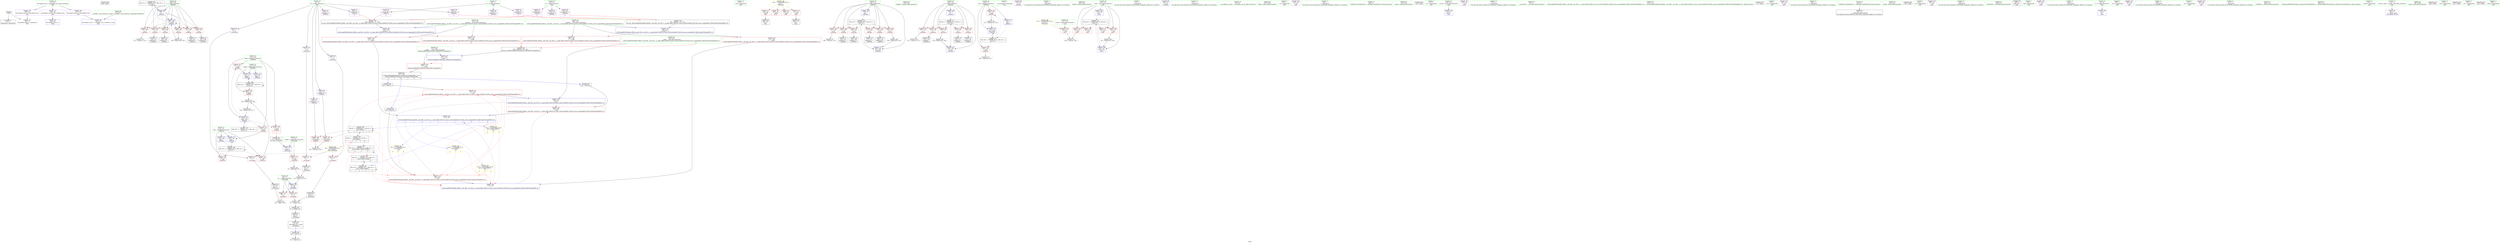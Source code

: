 digraph "SVFG" {
	label="SVFG";

	Node0x560af0095a00 [shape=record,color=grey,label="{NodeID: 0\nNullPtr}"];
	Node0x560af0095a00 -> Node0x560af00b6f40[style=solid];
	Node0x560af0095a00 -> Node0x560af00bd3c0[style=solid];
	Node0x560af00e73a0 [shape=record,color=black,label="{NodeID: 346\n306 = PHI()\n}"];
	Node0x560af00ce5b0 [shape=record,color=black,label="{NodeID: 263\nMR_12V_2 = PHI(MR_12V_4, MR_12V_1, )\npts\{109 \}\n}"];
	Node0x560af00ce5b0 -> Node0x560af00bd8d0[style=dashed];
	Node0x560af00be1c0 [shape=record,color=blue,label="{NodeID: 180\n242\<--239\n__b.addr\<--__b\n_ZSt4swapIiENSt9enable_ifIXsr6__and_ISt6__not_ISt15__is_tuple_likeIT_EESt21is_move_constructibleIS3_ESt18is_move_assignableIS3_EEE5valueEvE4typeERS3_SC_\n}"];
	Node0x560af00be1c0 -> Node0x560af00bc7d0[style=dashed];
	Node0x560af00be1c0 -> Node0x560af00bc8a0[style=dashed];
	Node0x560af00b5c50 [shape=record,color=purple,label="{NodeID: 97\n184\<--18\narrayidx28\<--Z\n_Z4Workv\n|{<s0>6}}"];
	Node0x560af00b5c50:s0 -> Node0x560af00e7b10[style=solid,color=red];
	Node0x560af00b3320 [shape=record,color=green,label="{NodeID: 14\n39\<--1\n.str.8\<--dummyObj\nGlob }"];
	Node0x560af00b57f0 [shape=record,color=red,label="{NodeID: 111\n283\<--33\n\<--stdout\nmain\n}"];
	Node0x560af00b57f0 -> Node0x560af00b7fe0[style=solid];
	Node0x560af00b4120 [shape=record,color=green,label="{NodeID: 28\n18\<--19\nZ\<--Z_field_insensitive\nGlob }"];
	Node0x560af00b4120 -> Node0x560af00b8b40[style=solid];
	Node0x560af00b4120 -> Node0x560af00b5b80[style=solid];
	Node0x560af00b4120 -> Node0x560af00b5c50[style=solid];
	Node0x560af00bb450 [shape=record,color=red,label="{NodeID: 125\n145\<--106\n\<--i5\n_Z4Workv\n}"];
	Node0x560af00bb450 -> Node0x560af00c3b50[style=solid];
	Node0x560af00b4e00 [shape=record,color=green,label="{NodeID: 42\n112\<--113\nRight\<--Right_field_insensitive\n_Z4Workv\n}"];
	Node0x560af00b4e00 -> Node0x560af00bbfb0[style=solid];
	Node0x560af00b4e00 -> Node0x560af00bdc10[style=solid];
	Node0x560af00b4e00 -> Node0x560af00bde80[style=solid];
	Node0x560af00bbfb0 [shape=record,color=red,label="{NodeID: 139\n208\<--112\n\<--Right\n_Z4Workv\n}"];
	Node0x560af00bbfb0 -> Node0x560af00c2c50[style=solid];
	Node0x560af00b6a70 [shape=record,color=green,label="{NodeID: 56\n281\<--282\nfreopen\<--freopen_field_insensitive\n}"];
	Node0x560af00bcb10 [shape=record,color=red,label="{NodeID: 153\n260\<--259\n\<--call2\n_ZSt4swapIiENSt9enable_ifIXsr6__and_ISt6__not_ISt15__is_tuple_likeIT_EESt21is_move_constructibleIS3_ESt18is_move_assignableIS3_EEE5valueEvE4typeERS3_SC_\n}"];
	Node0x560af00bcb10 -> Node0x560af00be430[style=solid];
	Node0x560af00b76f0 [shape=record,color=black,label="{NodeID: 70\n128\<--127\nidxprom1\<--\n_Z4Workv\n}"];
	Node0x560af00c39d0 [shape=record,color=grey,label="{NodeID: 250\n204 = cmp(203, 205, )\n}"];
	Node0x560af00bd730 [shape=record,color=blue,label="{NodeID: 167\n104\<--139\ni\<--inc\n_Z4Workv\n}"];
	Node0x560af00bd730 -> Node0x560af00d12e0[style=dashed];
	Node0x560af00b8250 [shape=record,color=purple,label="{NodeID: 84\n77\<--11\n\<--X\n_Z5Checkd\n}"];
	Node0x560af00b8250 -> Node0x560af00badd0[style=solid];
	Node0x560af00b22a0 [shape=record,color=green,label="{NodeID: 1\n7\<--1\n__dso_handle\<--dummyObj\nGlob }"];
	Node0x560af00e7470 [shape=record,color=black,label="{NodeID: 347\n71 = PHI(213, )\n0th arg _Z5Checkd }"];
	Node0x560af00e7470 -> Node0x560af00bd4c0[style=solid];
	Node0x560af00ceab0 [shape=record,color=black,label="{NodeID: 264\nMR_6V_2 = PHI(MR_6V_3, MR_6V_1, )\npts\{150000 \}\n|{|<s1>7|<s2>17}}"];
	Node0x560af00ceab0 -> Node0x560af00cd680[style=dashed];
	Node0x560af00ceab0:s1 -> Node0x560af00d4c50[style=dashed,color=red];
	Node0x560af00ceab0:s2 -> Node0x560af00d17e0[style=dashed,color=blue];
	Node0x560af00be290 [shape=record,color=blue,label="{NodeID: 181\n244\<--252\n__tmp\<--\n_ZSt4swapIiENSt9enable_ifIXsr6__and_ISt6__not_ISt15__is_tuple_likeIT_EESt21is_move_constructibleIS3_ESt18is_move_assignableIS3_EEE5valueEvE4typeERS3_SC_\n}"];
	Node0x560af00be290 -> Node0x560af00bca40[style=dashed];
	Node0x560af00be290 -> Node0x560af00bcb10[style=dashed];
	Node0x560af00b5d20 [shape=record,color=purple,label="{NodeID: 98\n133\<--20\n\<--.str\n_Z4Workv\n}"];
	Node0x560af00b3420 [shape=record,color=green,label="{NodeID: 15\n42\<--1\n\<--dummyObj\nCan only get source location for instruction, argument, global var or function.}"];
	Node0x560af00b58c0 [shape=record,color=red,label="{NodeID: 112\n305\<--33\n\<--stdout\nmain\n}"];
	Node0x560af00b4220 [shape=record,color=green,label="{NodeID: 29\n41\<--45\nllvm.global_ctors\<--llvm.global_ctors_field_insensitive\nGlob }"];
	Node0x560af00b4220 -> Node0x560af00b5450[style=solid];
	Node0x560af00b4220 -> Node0x560af00b5520[style=solid];
	Node0x560af00b4220 -> Node0x560af00b5620[style=solid];
	Node0x560af00bb520 [shape=record,color=red,label="{NodeID: 126\n153\<--106\n\<--i5\n_Z4Workv\n}"];
	Node0x560af00bb520 -> Node0x560af00b7890[style=solid];
	Node0x560af00b4ed0 [shape=record,color=green,label="{NodeID: 43\n114\<--115\nMid\<--Mid_field_insensitive\n_Z4Workv\n}"];
	Node0x560af00b4ed0 -> Node0x560af00bc080[style=solid];
	Node0x560af00b4ed0 -> Node0x560af00bc150[style=solid];
	Node0x560af00b4ed0 -> Node0x560af00bc220[style=solid];
	Node0x560af00b4ed0 -> Node0x560af00bddb0[style=solid];
	Node0x560af00bc080 [shape=record,color=red,label="{NodeID: 140\n213\<--114\n\<--Mid\n_Z4Workv\n|{<s0>7}}"];
	Node0x560af00bc080:s0 -> Node0x560af00e7470[style=solid,color=red];
	Node0x560af00b6b70 [shape=record,color=green,label="{NodeID: 57\n302\<--303\nfprintf\<--fprintf_field_insensitive\n}"];
	Node0x560af00bcbe0 [shape=record,color=red,label="{NodeID: 154\n292\<--272\n\<--Cases\nmain\n}"];
	Node0x560af00bcbe0 -> Node0x560af00b9c40[style=solid];
	Node0x560af00b77c0 [shape=record,color=black,label="{NodeID: 71\n131\<--130\nidxprom3\<--\n_Z4Workv\n}"];
	Node0x560af00c3b50 [shape=record,color=grey,label="{NodeID: 251\n146 = cmp(145, 122, )\n}"];
	Node0x560af00bd800 [shape=record,color=blue,label="{NodeID: 168\n106\<--9\ni5\<--\n_Z4Workv\n}"];
	Node0x560af00bd800 -> Node0x560af00ce0b0[style=dashed];
	Node0x560af00b8320 [shape=record,color=purple,label="{NodeID: 85\n85\<--11\n\<--X\n_Z5Checkd\n}"];
	Node0x560af00b8320 -> Node0x560af00baea0[style=solid];
	Node0x560af00b2330 [shape=record,color=green,label="{NodeID: 2\n9\<--1\n\<--dummyObj\nCan only get source location for instruction, argument, global var or function.}"];
	Node0x560af00e7670 [shape=record,color=black,label="{NodeID: 348\n326 = PHI(248, 254, 244, )\n0th arg _ZSt4moveIRiEONSt16remove_referenceIT_E4typeEOS2_ }"];
	Node0x560af00e7670 -> Node0x560af00be770[style=solid];
	Node0x560af00cefb0 [shape=record,color=black,label="{NodeID: 265\nMR_23V_2 = PHI(MR_23V_3, MR_23V_1, )\npts\{170000 190000 \}\n|{|<s1>17}}"];
	Node0x560af00cefb0 -> Node0x560af00cdb80[style=dashed];
	Node0x560af00cefb0:s1 -> Node0x560af00d17e0[style=dashed,color=blue];
	Node0x560af00be360 [shape=record,color=blue,label="{NodeID: 182\n257\<--256\n\<--\n_ZSt4swapIiENSt9enable_ifIXsr6__and_ISt6__not_ISt15__is_tuple_likeIT_EESt21is_move_constructibleIS3_ESt18is_move_assignableIS3_EEE5valueEvE4typeERS3_SC_\n}"];
	Node0x560af00be360 -> Node0x560af00bcb10[style=dashed];
	Node0x560af00be360 -> Node0x560af00be430[style=dashed];
	Node0x560af00b5df0 [shape=record,color=purple,label="{NodeID: 99\n229\<--22\n\<--.str.1\n_Z4Workv\n}"];
	Node0x560af00b3520 [shape=record,color=green,label="{NodeID: 16\n82\<--1\n\<--dummyObj\nCan only get source location for instruction, argument, global var or function.}"];
	Node0x560af00b5990 [shape=record,color=red,label="{NodeID: 113\n298\<--38\n\<--stderr\nmain\n}"];
	Node0x560af00b4320 [shape=record,color=green,label="{NodeID: 30\n46\<--47\n__cxx_global_var_init\<--__cxx_global_var_init_field_insensitive\n}"];
	Node0x560af00d4c50 [shape=record,color=yellow,style=double,label="{NodeID: 293\n6V_1 = ENCHI(MR_6V_0)\npts\{150000 \}\nFun[_Z5Checkd]}"];
	Node0x560af00d4c50 -> Node0x560af00badd0[style=dashed];
	Node0x560af00d4c50 -> Node0x560af00baea0[style=dashed];
	Node0x560af00d4c50 -> Node0x560af00baf70[style=dashed];
	Node0x560af00bb5f0 [shape=record,color=red,label="{NodeID: 127\n163\<--106\n\<--i5\n_Z4Workv\n}"];
	Node0x560af00bb5f0 -> Node0x560af00b7a30[style=solid];
	Node0x560af00b4fa0 [shape=record,color=green,label="{NodeID: 44\n116\<--117\nrep\<--rep_field_insensitive\n_Z4Workv\n}"];
	Node0x560af00b4fa0 -> Node0x560af00bc2f0[style=solid];
	Node0x560af00b4fa0 -> Node0x560af00bc3c0[style=solid];
	Node0x560af00b4fa0 -> Node0x560af00bdce0[style=solid];
	Node0x560af00b4fa0 -> Node0x560af00be020[style=solid];
	Node0x560af00bc150 [shape=record,color=red,label="{NodeID: 141\n217\<--114\n\<--Mid\n_Z4Workv\n}"];
	Node0x560af00bc150 -> Node0x560af00bde80[style=solid];
	Node0x560af00b6c70 [shape=record,color=green,label="{NodeID: 58\n307\<--308\nfflush\<--fflush_field_insensitive\n}"];
	Node0x560af00bccb0 [shape=record,color=red,label="{NodeID: 155\n291\<--274\n\<--Case\nmain\n}"];
	Node0x560af00bccb0 -> Node0x560af00b9c40[style=solid];
	Node0x560af00b7890 [shape=record,color=black,label="{NodeID: 72\n154\<--153\nidxprom12\<--\n_Z4Workv\n}"];
	Node0x560af00c3cd0 [shape=record,color=grey,label="{NodeID: 252\n151 = cmp(150, 122, )\n}"];
	Node0x560af00bd8d0 [shape=record,color=blue,label="{NodeID: 169\n108\<--9\nj\<--\n_Z4Workv\n}"];
	Node0x560af00bd8d0 -> Node0x560af00bb930[style=dashed];
	Node0x560af00bd8d0 -> Node0x560af00bba00[style=dashed];
	Node0x560af00bd8d0 -> Node0x560af00bbad0[style=dashed];
	Node0x560af00bd8d0 -> Node0x560af00bbba0[style=dashed];
	Node0x560af00bd8d0 -> Node0x560af00bbc70[style=dashed];
	Node0x560af00bd8d0 -> Node0x560af00bbd40[style=dashed];
	Node0x560af00bd8d0 -> Node0x560af00bd9a0[style=dashed];
	Node0x560af00bd8d0 -> Node0x560af00ce5b0[style=dashed];
	Node0x560af00b83f0 [shape=record,color=purple,label="{NodeID: 86\n91\<--11\n\<--X\n_Z5Checkd\n}"];
	Node0x560af00b83f0 -> Node0x560af00baf70[style=solid];
	Node0x560af00b23c0 [shape=record,color=green,label="{NodeID: 3\n20\<--1\n.str\<--dummyObj\nGlob }"];
	Node0x560af00e7950 [shape=record,color=black,label="{NodeID: 349\n238 = PHI(165, 174, 181, )\n0th arg _ZSt4swapIiENSt9enable_ifIXsr6__and_ISt6__not_ISt15__is_tuple_likeIT_EESt21is_move_constructibleIS3_ESt18is_move_assignableIS3_EEE5valueEvE4typeERS3_SC_ }"];
	Node0x560af00e7950 -> Node0x560af00be0f0[style=solid];
	Node0x560af00be430 [shape=record,color=blue,label="{NodeID: 183\n261\<--260\n\<--\n_ZSt4swapIiENSt9enable_ifIXsr6__and_ISt6__not_ISt15__is_tuple_likeIT_EESt21is_move_constructibleIS3_ESt18is_move_assignableIS3_EEE5valueEvE4typeERS3_SC_\n|{<s0>4|<s1>4|<s2>5|<s3>5|<s4>6|<s5>6}}"];
	Node0x560af00be430:s0 -> Node0x560af00d7bf0[style=dashed,color=blue];
	Node0x560af00be430:s1 -> Node0x560af00d7d50[style=dashed,color=blue];
	Node0x560af00be430:s2 -> Node0x560af00d7e60[style=dashed,color=blue];
	Node0x560af00be430:s3 -> Node0x560af00d7fc0[style=dashed,color=blue];
	Node0x560af00be430:s4 -> Node0x560af00cd680[style=dashed,color=blue];
	Node0x560af00be430:s5 -> Node0x560af00cdb80[style=dashed,color=blue];
	Node0x560af00b5ec0 [shape=record,color=purple,label="{NodeID: 100\n278\<--24\n\<--.str.2\nmain\n}"];
	Node0x560af00b3620 [shape=record,color=green,label="{NodeID: 17\n98\<--1\n\<--dummyObj\nCan only get source location for instruction, argument, global var or function.}"];
	Node0x560af00b5a60 [shape=record,color=red,label="{NodeID: 114\n80\<--72\n\<--r.addr\n_Z5Checkd\n}"];
	Node0x560af00b5a60 -> Node0x560af00c2f50[style=solid];
	Node0x560af00b4420 [shape=record,color=green,label="{NodeID: 31\n50\<--51\n_ZNSt8ios_base4InitC1Ev\<--_ZNSt8ios_base4InitC1Ev_field_insensitive\n}"];
	Node0x560af00bb6c0 [shape=record,color=red,label="{NodeID: 128\n172\<--106\n\<--i5\n_Z4Workv\n}"];
	Node0x560af00bb6c0 -> Node0x560af00b7bd0[style=solid];
	Node0x560af00b5070 [shape=record,color=green,label="{NodeID: 45\n135\<--136\nscanf\<--scanf_field_insensitive\n}"];
	Node0x560af00bc220 [shape=record,color=red,label="{NodeID: 142\n220\<--114\n\<--Mid\n_Z4Workv\n}"];
	Node0x560af00bc220 -> Node0x560af00bdf50[style=solid];
	Node0x560af00b6d70 [shape=record,color=green,label="{NodeID: 59\n327\<--328\n__t.addr\<--__t.addr_field_insensitive\n_ZSt4moveIRiEONSt16remove_referenceIT_E4typeEOS2_\n}"];
	Node0x560af00b6d70 -> Node0x560af00bcff0[style=solid];
	Node0x560af00b6d70 -> Node0x560af00be770[style=solid];
	Node0x560af00bcd80 [shape=record,color=red,label="{NodeID: 156\n295\<--274\n\<--Case\nmain\n}"];
	Node0x560af00b7960 [shape=record,color=black,label="{NodeID: 73\n158\<--157\nidxprom14\<--\n_Z4Workv\n}"];
	Node0x560af00e47f0 [shape=record,color=black,label="{NodeID: 336\n134 = PHI()\n}"];
	Node0x560af00c3e50 [shape=record,color=grey,label="{NodeID: 253\n215 = cmp(214, 9, )\n}"];
	Node0x560af00bd9a0 [shape=record,color=blue,label="{NodeID: 170\n108\<--189\nj\<--inc30\n_Z4Workv\n}"];
	Node0x560af00bd9a0 -> Node0x560af00bb930[style=dashed];
	Node0x560af00bd9a0 -> Node0x560af00bba00[style=dashed];
	Node0x560af00bd9a0 -> Node0x560af00bbad0[style=dashed];
	Node0x560af00bd9a0 -> Node0x560af00bbba0[style=dashed];
	Node0x560af00bd9a0 -> Node0x560af00bbc70[style=dashed];
	Node0x560af00bd9a0 -> Node0x560af00bbd40[style=dashed];
	Node0x560af00bd9a0 -> Node0x560af00bd9a0[style=dashed];
	Node0x560af00bd9a0 -> Node0x560af00ce5b0[style=dashed];
	Node0x560af00b84c0 [shape=record,color=purple,label="{NodeID: 87\n126\<--11\narrayidx\<--X\n_Z4Workv\n}"];
	Node0x560af00b2450 [shape=record,color=green,label="{NodeID: 4\n22\<--1\n.str.1\<--dummyObj\nGlob }"];
	Node0x560af00e7b10 [shape=record,color=black,label="{NodeID: 350\n239 = PHI(168, 177, 184, )\n1st arg _ZSt4swapIiENSt9enable_ifIXsr6__and_ISt6__not_ISt15__is_tuple_likeIT_EESt21is_move_constructibleIS3_ESt18is_move_assignableIS3_EEE5valueEvE4typeERS3_SC_ }"];
	Node0x560af00e7b10 -> Node0x560af00be1c0[style=solid];
	Node0x560af00be500 [shape=record,color=blue,label="{NodeID: 184\n270\<--9\nretval\<--\nmain\n}"];
	Node0x560af00b5f90 [shape=record,color=purple,label="{NodeID: 101\n279\<--26\n\<--.str.3\nmain\n}"];
	Node0x560af00b3720 [shape=record,color=green,label="{NodeID: 18\n122\<--1\n\<--dummyObj\nCan only get source location for instruction, argument, global var or function.}"];
	Node0x560af00bac30 [shape=record,color=red,label="{NodeID: 115\n88\<--74\n\<--g\n_Z5Checkd\n}"];
	Node0x560af00bac30 -> Node0x560af00c42d0[style=solid];
	Node0x560af00b4520 [shape=record,color=green,label="{NodeID: 32\n56\<--57\n__cxa_atexit\<--__cxa_atexit_field_insensitive\n}"];
	Node0x560af00bb790 [shape=record,color=red,label="{NodeID: 129\n179\<--106\n\<--i5\n_Z4Workv\n}"];
	Node0x560af00bb790 -> Node0x560af00b7d70[style=solid];
	Node0x560af00b5170 [shape=record,color=green,label="{NodeID: 46\n170\<--171\n_ZSt4swapIiENSt9enable_ifIXsr6__and_ISt6__not_ISt15__is_tuple_likeIT_EESt21is_move_constructibleIS3_ESt18is_move_assignableIS3_EEE5valueEvE4typeERS3_SC_\<--_ZSt4swapIiENSt9enable_ifIXsr6__and_ISt6__not_ISt15__is_tuple_likeIT_EESt21is_move_constructibleIS3_ESt18is_move_assignableIS3_EEE5valueEvE4typeERS3_SC__field_insensitive\n}"];
	Node0x560af00bc2f0 [shape=record,color=red,label="{NodeID: 143\n203\<--116\n\<--rep\n_Z4Workv\n}"];
	Node0x560af00bc2f0 -> Node0x560af00c39d0[style=solid];
	Node0x560af00b6e40 [shape=record,color=green,label="{NodeID: 60\n43\<--332\n_GLOBAL__sub_I_Tian.Xie_2_0.cpp\<--_GLOBAL__sub_I_Tian.Xie_2_0.cpp_field_insensitive\n}"];
	Node0x560af00b6e40 -> Node0x560af00bd2c0[style=solid];
	Node0x560af00c26b0 [shape=record,color=black,label="{NodeID: 240\n97 = PHI(98, 95, )\n}"];
	Node0x560af00c26b0 -> Node0x560af00b7480[style=solid];
	Node0x560af00bce50 [shape=record,color=red,label="{NodeID: 157\n299\<--274\n\<--Case\nmain\n}"];
	Node0x560af00b7a30 [shape=record,color=black,label="{NodeID: 74\n164\<--163\nidxprom17\<--\n_Z4Workv\n}"];
	Node0x560af00e48c0 [shape=record,color=black,label="{NodeID: 337\n53 = PHI()\n}"];
	Node0x560af00c3fd0 [shape=record,color=grey,label="{NodeID: 254\n95 = cmp(93, 94, )\n}"];
	Node0x560af00c3fd0 -> Node0x560af00c26b0[style=solid];
	Node0x560af00bda70 [shape=record,color=blue,label="{NodeID: 171\n106\<--194\ni5\<--inc33\n_Z4Workv\n}"];
	Node0x560af00bda70 -> Node0x560af00ce0b0[style=dashed];
	Node0x560af00b8590 [shape=record,color=purple,label="{NodeID: 88\n155\<--11\narrayidx13\<--X\n_Z4Workv\n}"];
	Node0x560af00b8590 -> Node0x560af00bc490[style=solid];
	Node0x560af00b2c90 [shape=record,color=green,label="{NodeID: 5\n24\<--1\n.str.2\<--dummyObj\nGlob }"];
	Node0x560af00cfee0 [shape=record,color=black,label="{NodeID: 268\nMR_14V_3 = PHI(MR_14V_4, MR_14V_2, )\npts\{111 \}\n}"];
	Node0x560af00cfee0 -> Node0x560af00bbe10[style=dashed];
	Node0x560af00cfee0 -> Node0x560af00bbee0[style=dashed];
	Node0x560af00cfee0 -> Node0x560af00bdf50[style=dashed];
	Node0x560af00cfee0 -> Node0x560af00cfee0[style=dashed];
	Node0x560af00be5d0 [shape=record,color=blue,label="{NodeID: 185\n274\<--140\nCase\<--\nmain\n}"];
	Node0x560af00be5d0 -> Node0x560af00d1d40[style=dashed];
	Node0x560af00b6060 [shape=record,color=purple,label="{NodeID: 102\n284\<--29\n\<--.str.4\nmain\n}"];
	Node0x560af00b3820 [shape=record,color=green,label="{NodeID: 19\n140\<--1\n\<--dummyObj\nCan only get source location for instruction, argument, global var or function.}"];
	Node0x560af00bad00 [shape=record,color=red,label="{NodeID: 116\n94\<--74\n\<--g\n_Z5Checkd\n}"];
	Node0x560af00bad00 -> Node0x560af00c3fd0[style=solid];
	Node0x560af00b4620 [shape=record,color=green,label="{NodeID: 33\n55\<--61\n_ZNSt8ios_base4InitD1Ev\<--_ZNSt8ios_base4InitD1Ev_field_insensitive\n}"];
	Node0x560af00b4620 -> Node0x560af00b7110[style=solid];
	Node0x560af00bb860 [shape=record,color=red,label="{NodeID: 130\n193\<--106\n\<--i5\n_Z4Workv\n}"];
	Node0x560af00bb860 -> Node0x560af00c36d0[style=solid];
	Node0x560af00b5270 [shape=record,color=green,label="{NodeID: 47\n231\<--232\nprintf\<--printf_field_insensitive\n}"];
	Node0x560af00bc3c0 [shape=record,color=red,label="{NodeID: 144\n224\<--116\n\<--rep\n_Z4Workv\n}"];
	Node0x560af00bc3c0 -> Node0x560af00c3250[style=solid];
	Node0x560af00b6f40 [shape=record,color=black,label="{NodeID: 61\n2\<--3\ndummyVal\<--dummyVal\n}"];
	Node0x560af00c2c50 [shape=record,color=grey,label="{NodeID: 241\n209 = Binary(207, 208, )\n}"];
	Node0x560af00c2c50 -> Node0x560af00c2dd0[style=solid];
	Node0x560af00bcf20 [shape=record,color=red,label="{NodeID: 158\n310\<--274\n\<--Case\nmain\n}"];
	Node0x560af00bcf20 -> Node0x560af00c3850[style=solid];
	Node0x560af00b7b00 [shape=record,color=black,label="{NodeID: 75\n167\<--166\nidxprom19\<--\n_Z4Workv\n}"];
	Node0x560af00e6ac0 [shape=record,color=black,label="{NodeID: 338\n230 = PHI()\n}"];
	Node0x560af00c4150 [shape=record,color=grey,label="{NodeID: 255\n161 = cmp(156, 160, )\n}"];
	Node0x560af00bdb40 [shape=record,color=blue,label="{NodeID: 172\n110\<--198\nLeft\<--\n_Z4Workv\n}"];
	Node0x560af00bdb40 -> Node0x560af00cfee0[style=dashed];
	Node0x560af00b8660 [shape=record,color=purple,label="{NodeID: 89\n159\<--11\narrayidx15\<--X\n_Z4Workv\n}"];
	Node0x560af00b8660 -> Node0x560af00bc560[style=solid];
	Node0x560af00b2d20 [shape=record,color=green,label="{NodeID: 6\n26\<--1\n.str.3\<--dummyObj\nGlob }"];
	Node0x560af00d03e0 [shape=record,color=black,label="{NodeID: 269\nMR_16V_3 = PHI(MR_16V_5, MR_16V_2, )\npts\{113 \}\n}"];
	Node0x560af00d03e0 -> Node0x560af00bbfb0[style=dashed];
	Node0x560af00d03e0 -> Node0x560af00bde80[style=dashed];
	Node0x560af00d03e0 -> Node0x560af00d03e0[style=dashed];
	Node0x560af00be6a0 [shape=record,color=blue,label="{NodeID: 186\n274\<--311\nCase\<--inc\nmain\n}"];
	Node0x560af00be6a0 -> Node0x560af00d1d40[style=dashed];
	Node0x560af00b6130 [shape=record,color=purple,label="{NodeID: 103\n285\<--31\n\<--.str.5\nmain\n}"];
	Node0x560af00b3920 [shape=record,color=green,label="{NodeID: 20\n198\<--1\n\<--dummyObj\nCan only get source location for instruction, argument, global var or function.}"];
	Node0x560af00badd0 [shape=record,color=red,label="{NodeID: 117\n78\<--77\n\<--\n_Z5Checkd\n}"];
	Node0x560af00badd0 -> Node0x560af00b7210[style=solid];
	Node0x560af00b4720 [shape=record,color=green,label="{NodeID: 34\n68\<--69\n_Z5Checkd\<--_Z5Checkd_field_insensitive\n}"];
	Node0x560af00bb930 [shape=record,color=red,label="{NodeID: 131\n150\<--108\n\<--j\n_Z4Workv\n}"];
	Node0x560af00bb930 -> Node0x560af00c3cd0[style=solid];
	Node0x560af00b6390 [shape=record,color=green,label="{NodeID: 48\n240\<--241\n__a.addr\<--__a.addr_field_insensitive\n_ZSt4swapIiENSt9enable_ifIXsr6__and_ISt6__not_ISt15__is_tuple_likeIT_EESt21is_move_constructibleIS3_ESt18is_move_assignableIS3_EEE5valueEvE4typeERS3_SC_\n}"];
	Node0x560af00b6390 -> Node0x560af00bc630[style=solid];
	Node0x560af00b6390 -> Node0x560af00bc700[style=solid];
	Node0x560af00b6390 -> Node0x560af00be0f0[style=solid];
	Node0x560af00bc490 [shape=record,color=red,label="{NodeID: 145\n156\<--155\n\<--arrayidx13\n_Z4Workv\n}"];
	Node0x560af00bc490 -> Node0x560af00c4150[style=solid];
	Node0x560af00b7040 [shape=record,color=black,label="{NodeID: 62\n269\<--9\nmain_ret\<--\nmain\n}"];
	Node0x560af00c2dd0 [shape=record,color=grey,label="{NodeID: 242\n210 = Binary(209, 211, )\n}"];
	Node0x560af00c2dd0 -> Node0x560af00bddb0[style=solid];
	Node0x560af00bcff0 [shape=record,color=red,label="{NodeID: 159\n330\<--327\n\<--__t.addr\n_ZSt4moveIRiEONSt16remove_referenceIT_E4typeEOS2_\n}"];
	Node0x560af00bcff0 -> Node0x560af00b80b0[style=solid];
	Node0x560af00b7bd0 [shape=record,color=black,label="{NodeID: 76\n173\<--172\nidxprom21\<--\n_Z4Workv\n}"];
	Node0x560af00e6bc0 [shape=record,color=black,label="{NodeID: 339\n214 = PHI(70, )\n}"];
	Node0x560af00e6bc0 -> Node0x560af00c3e50[style=solid];
	Node0x560af00c42d0 [shape=record,color=grey,label="{NodeID: 256\n89 = cmp(87, 88, )\n}"];
	Node0x560af00bdc10 [shape=record,color=blue,label="{NodeID: 173\n112\<--200\nRight\<--\n_Z4Workv\n}"];
	Node0x560af00bdc10 -> Node0x560af00d03e0[style=dashed];
	Node0x560af00b8730 [shape=record,color=purple,label="{NodeID: 90\n165\<--11\narrayidx18\<--X\n_Z4Workv\n|{<s0>4}}"];
	Node0x560af00b8730:s0 -> Node0x560af00e7950[style=solid,color=red];
	Node0x560af00b2db0 [shape=record,color=green,label="{NodeID: 7\n28\<--1\nstdin\<--dummyObj\nGlob }"];
	Node0x560af00d08e0 [shape=record,color=black,label="{NodeID: 270\nMR_18V_2 = PHI(MR_18V_3, MR_18V_1, )\npts\{115 \}\n}"];
	Node0x560af00d08e0 -> Node0x560af00bddb0[style=dashed];
	Node0x560af00be770 [shape=record,color=blue,label="{NodeID: 187\n327\<--326\n__t.addr\<--__t\n_ZSt4moveIRiEONSt16remove_referenceIT_E4typeEOS2_\n}"];
	Node0x560af00be770 -> Node0x560af00bcff0[style=dashed];
	Node0x560af00b6200 [shape=record,color=purple,label="{NodeID: 104\n287\<--34\n\<--.str.6\nmain\n}"];
	Node0x560af00b3a20 [shape=record,color=green,label="{NodeID: 21\n200\<--1\n\<--dummyObj\nCan only get source location for instruction, argument, global var or function.}"];
	Node0x560af00baea0 [shape=record,color=red,label="{NodeID: 118\n86\<--85\n\<--\n_Z5Checkd\n}"];
	Node0x560af00baea0 -> Node0x560af00b72e0[style=solid];
	Node0x560af00b4820 [shape=record,color=green,label="{NodeID: 35\n72\<--73\nr.addr\<--r.addr_field_insensitive\n_Z5Checkd\n}"];
	Node0x560af00b4820 -> Node0x560af00b5a60[style=solid];
	Node0x560af00b4820 -> Node0x560af00bd4c0[style=solid];
	Node0x560af00bba00 [shape=record,color=red,label="{NodeID: 132\n157\<--108\n\<--j\n_Z4Workv\n}"];
	Node0x560af00bba00 -> Node0x560af00b7960[style=solid];
	Node0x560af00b6460 [shape=record,color=green,label="{NodeID: 49\n242\<--243\n__b.addr\<--__b.addr_field_insensitive\n_ZSt4swapIiENSt9enable_ifIXsr6__and_ISt6__not_ISt15__is_tuple_likeIT_EESt21is_move_constructibleIS3_ESt18is_move_assignableIS3_EEE5valueEvE4typeERS3_SC_\n}"];
	Node0x560af00b6460 -> Node0x560af00bc7d0[style=solid];
	Node0x560af00b6460 -> Node0x560af00bc8a0[style=solid];
	Node0x560af00b6460 -> Node0x560af00be1c0[style=solid];
	Node0x560af00bc560 [shape=record,color=red,label="{NodeID: 146\n160\<--159\n\<--arrayidx15\n_Z4Workv\n}"];
	Node0x560af00bc560 -> Node0x560af00c4150[style=solid];
	Node0x560af00b7110 [shape=record,color=black,label="{NodeID: 63\n54\<--55\n\<--_ZNSt8ios_base4InitD1Ev\nCan only get source location for instruction, argument, global var or function.}"];
	Node0x560af00c2f50 [shape=record,color=grey,label="{NodeID: 243\n81 = Binary(80, 82, )\n}"];
	Node0x560af00c2f50 -> Node0x560af00c30d0[style=solid];
	Node0x560af00bd0c0 [shape=record,color=blue,label="{NodeID: 160\n8\<--9\nN\<--\nGlob }"];
	Node0x560af00b7ca0 [shape=record,color=black,label="{NodeID: 77\n176\<--175\nidxprom23\<--\n_Z4Workv\n}"];
	Node0x560af00e6db0 [shape=record,color=black,label="{NodeID: 340\n249 = PHI(325, )\n}"];
	Node0x560af00e6db0 -> Node0x560af00bc970[style=solid];
	Node0x560af00b9c40 [shape=record,color=grey,label="{NodeID: 257\n293 = cmp(291, 292, )\n}"];
	Node0x560af00bdce0 [shape=record,color=blue,label="{NodeID: 174\n116\<--9\nrep\<--\n_Z4Workv\n}"];
	Node0x560af00bdce0 -> Node0x560af00d0de0[style=dashed];
	Node0x560af00b8800 [shape=record,color=purple,label="{NodeID: 91\n168\<--11\narrayidx20\<--X\n_Z4Workv\n|{<s0>4}}"];
	Node0x560af00b8800:s0 -> Node0x560af00e7b10[style=solid,color=red];
	Node0x560af00b2e40 [shape=record,color=green,label="{NodeID: 8\n29\<--1\n.str.4\<--dummyObj\nGlob }"];
	Node0x560af00d0de0 [shape=record,color=black,label="{NodeID: 271\nMR_20V_3 = PHI(MR_20V_4, MR_20V_2, )\npts\{117 \}\n}"];
	Node0x560af00d0de0 -> Node0x560af00bc2f0[style=dashed];
	Node0x560af00d0de0 -> Node0x560af00bc3c0[style=dashed];
	Node0x560af00d0de0 -> Node0x560af00be020[style=dashed];
	Node0x560af00b62d0 [shape=record,color=purple,label="{NodeID: 105\n296\<--36\n\<--.str.7\nmain\n}"];
	Node0x560af00b3b20 [shape=record,color=green,label="{NodeID: 22\n205\<--1\n\<--dummyObj\nCan only get source location for instruction, argument, global var or function.}"];
	Node0x560af00baf70 [shape=record,color=red,label="{NodeID: 119\n92\<--91\n\<--\n_Z5Checkd\n}"];
	Node0x560af00baf70 -> Node0x560af00b73b0[style=solid];
	Node0x560af00b48f0 [shape=record,color=green,label="{NodeID: 36\n74\<--75\ng\<--g_field_insensitive\n_Z5Checkd\n}"];
	Node0x560af00b48f0 -> Node0x560af00bac30[style=solid];
	Node0x560af00b48f0 -> Node0x560af00bad00[style=solid];
	Node0x560af00b48f0 -> Node0x560af00bd590[style=solid];
	Node0x560af00bbad0 [shape=record,color=red,label="{NodeID: 133\n166\<--108\n\<--j\n_Z4Workv\n}"];
	Node0x560af00bbad0 -> Node0x560af00b7b00[style=solid];
	Node0x560af00b6530 [shape=record,color=green,label="{NodeID: 50\n244\<--245\n__tmp\<--__tmp_field_insensitive\n_ZSt4swapIiENSt9enable_ifIXsr6__and_ISt6__not_ISt15__is_tuple_likeIT_EESt21is_move_constructibleIS3_ESt18is_move_assignableIS3_EEE5valueEvE4typeERS3_SC_\n|{|<s1>11}}"];
	Node0x560af00b6530 -> Node0x560af00be290[style=solid];
	Node0x560af00b6530:s1 -> Node0x560af00e7670[style=solid,color=red];
	Node0x560af00bc630 [shape=record,color=red,label="{NodeID: 147\n248\<--240\n\<--__a.addr\n_ZSt4swapIiENSt9enable_ifIXsr6__and_ISt6__not_ISt15__is_tuple_likeIT_EESt21is_move_constructibleIS3_ESt18is_move_assignableIS3_EEE5valueEvE4typeERS3_SC_\n|{<s0>9}}"];
	Node0x560af00bc630:s0 -> Node0x560af00e7670[style=solid,color=red];
	Node0x560af00b7210 [shape=record,color=black,label="{NodeID: 64\n79\<--78\nconv\<--\n_Z5Checkd\n}"];
	Node0x560af00b7210 -> Node0x560af00c30d0[style=solid];
	Node0x560af00c30d0 [shape=record,color=grey,label="{NodeID: 244\n83 = Binary(79, 81, )\n}"];
	Node0x560af00c30d0 -> Node0x560af00bd590[style=solid];
	Node0x560af00bd1c0 [shape=record,color=blue,label="{NodeID: 161\n336\<--42\nllvm.global_ctors_0\<--\nGlob }"];
	Node0x560af00b7d70 [shape=record,color=black,label="{NodeID: 78\n180\<--179\nidxprom25\<--\n_Z4Workv\n}"];
	Node0x560af00e6eb0 [shape=record,color=black,label="{NodeID: 341\n255 = PHI(325, )\n}"];
	Node0x560af00e6eb0 -> Node0x560af00bca40[style=solid];
	Node0x560af00b9dc0 [shape=record,color=grey,label="{NodeID: 258\n121 = cmp(120, 122, )\n}"];
	Node0x560af00bddb0 [shape=record,color=blue,label="{NodeID: 175\n114\<--210\nMid\<--mul\n_Z4Workv\n}"];
	Node0x560af00bddb0 -> Node0x560af00bc080[style=dashed];
	Node0x560af00bddb0 -> Node0x560af00bc150[style=dashed];
	Node0x560af00bddb0 -> Node0x560af00bc220[style=dashed];
	Node0x560af00bddb0 -> Node0x560af00d08e0[style=dashed];
	Node0x560af00b88d0 [shape=record,color=purple,label="{NodeID: 92\n129\<--16\narrayidx2\<--Y\n_Z4Workv\n}"];
	Node0x560af00b2ed0 [shape=record,color=green,label="{NodeID: 9\n31\<--1\n.str.5\<--dummyObj\nGlob }"];
	Node0x560af00d12e0 [shape=record,color=black,label="{NodeID: 272\nMR_8V_3 = PHI(MR_8V_4, MR_8V_2, )\npts\{105 \}\n}"];
	Node0x560af00d12e0 -> Node0x560af00bb040[style=dashed];
	Node0x560af00d12e0 -> Node0x560af00bb110[style=dashed];
	Node0x560af00d12e0 -> Node0x560af00bb1e0[style=dashed];
	Node0x560af00d12e0 -> Node0x560af00bb2b0[style=dashed];
	Node0x560af00d12e0 -> Node0x560af00bb380[style=dashed];
	Node0x560af00d12e0 -> Node0x560af00bd730[style=dashed];
	Node0x560af00b5380 [shape=record,color=purple,label="{NodeID: 106\n300\<--39\n\<--.str.8\nmain\n}"];
	Node0x560af00b3c20 [shape=record,color=green,label="{NodeID: 23\n211\<--1\n\<--dummyObj\nCan only get source location for instruction, argument, global var or function.}"];
	Node0x560af00d4570 [shape=record,color=yellow,style=double,label="{NodeID: 286\n33V_1 = ENCHI(MR_33V_0)\npts\{1 \}\nFun[main]}"];
	Node0x560af00d4570 -> Node0x560af00b5720[style=dashed];
	Node0x560af00d4570 -> Node0x560af00b57f0[style=dashed];
	Node0x560af00d4570 -> Node0x560af00b58c0[style=dashed];
	Node0x560af00d4570 -> Node0x560af00b5990[style=dashed];
	Node0x560af00bb040 [shape=record,color=red,label="{NodeID: 120\n120\<--104\n\<--i\n_Z4Workv\n}"];
	Node0x560af00bb040 -> Node0x560af00b9dc0[style=solid];
	Node0x560af00b49c0 [shape=record,color=green,label="{NodeID: 37\n101\<--102\n_Z4Workv\<--_Z4Workv_field_insensitive\n}"];
	Node0x560af00bbba0 [shape=record,color=red,label="{NodeID: 134\n175\<--108\n\<--j\n_Z4Workv\n}"];
	Node0x560af00bbba0 -> Node0x560af00b7ca0[style=solid];
	Node0x560af00b6600 [shape=record,color=green,label="{NodeID: 51\n250\<--251\n_ZSt4moveIRiEONSt16remove_referenceIT_E4typeEOS2_\<--_ZSt4moveIRiEONSt16remove_referenceIT_E4typeEOS2__field_insensitive\n}"];
	Node0x560af00bc700 [shape=record,color=red,label="{NodeID: 148\n257\<--240\n\<--__a.addr\n_ZSt4swapIiENSt9enable_ifIXsr6__and_ISt6__not_ISt15__is_tuple_likeIT_EESt21is_move_constructibleIS3_ESt18is_move_assignableIS3_EEE5valueEvE4typeERS3_SC_\n}"];
	Node0x560af00bc700 -> Node0x560af00be360[style=solid];
	Node0x560af00b72e0 [shape=record,color=black,label="{NodeID: 65\n87\<--86\nconv1\<--\n_Z5Checkd\n}"];
	Node0x560af00b72e0 -> Node0x560af00c42d0[style=solid];
	Node0x560af00c3250 [shape=record,color=grey,label="{NodeID: 245\n225 = Binary(224, 140, )\n}"];
	Node0x560af00c3250 -> Node0x560af00be020[style=solid];
	Node0x560af00bd2c0 [shape=record,color=blue,label="{NodeID: 162\n337\<--43\nllvm.global_ctors_1\<--_GLOBAL__sub_I_Tian.Xie_2_0.cpp\nGlob }"];
	Node0x560af00b7e40 [shape=record,color=black,label="{NodeID: 79\n183\<--182\nidxprom27\<--\n_Z4Workv\n}"];
	Node0x560af00e6ff0 [shape=record,color=black,label="{NodeID: 342\n259 = PHI(325, )\n}"];
	Node0x560af00e6ff0 -> Node0x560af00bcb10[style=solid];
	Node0x560af00bde80 [shape=record,color=blue,label="{NodeID: 176\n112\<--217\nRight\<--\n_Z4Workv\n}"];
	Node0x560af00bde80 -> Node0x560af00d03e0[style=dashed];
	Node0x560af00b89a0 [shape=record,color=purple,label="{NodeID: 93\n174\<--16\narrayidx22\<--Y\n_Z4Workv\n|{<s0>5}}"];
	Node0x560af00b89a0:s0 -> Node0x560af00e7950[style=solid,color=red];
	Node0x560af00b2f60 [shape=record,color=green,label="{NodeID: 10\n33\<--1\nstdout\<--dummyObj\nGlob }"];
	Node0x560af00d17e0 [shape=record,color=black,label="{NodeID: 273\nMR_31V_2 = PHI(MR_31V_3, MR_31V_1, )\npts\{150000 170000 190000 \}\n|{<s0>17|<s1>17}}"];
	Node0x560af00d17e0:s0 -> Node0x560af00ceab0[style=dashed,color=red];
	Node0x560af00d17e0:s1 -> Node0x560af00cefb0[style=dashed,color=red];
	Node0x560af00b5450 [shape=record,color=purple,label="{NodeID: 107\n336\<--41\nllvm.global_ctors_0\<--llvm.global_ctors\nGlob }"];
	Node0x560af00b5450 -> Node0x560af00bd1c0[style=solid];
	Node0x560af00b3d20 [shape=record,color=green,label="{NodeID: 24\n4\<--6\n_ZStL8__ioinit\<--_ZStL8__ioinit_field_insensitive\nGlob }"];
	Node0x560af00b3d20 -> Node0x560af00b8180[style=solid];
	Node0x560af00bb110 [shape=record,color=red,label="{NodeID: 121\n124\<--104\n\<--i\n_Z4Workv\n}"];
	Node0x560af00bb110 -> Node0x560af00b7620[style=solid];
	Node0x560af00b4ac0 [shape=record,color=green,label="{NodeID: 38\n104\<--105\ni\<--i_field_insensitive\n_Z4Workv\n}"];
	Node0x560af00b4ac0 -> Node0x560af00bb040[style=solid];
	Node0x560af00b4ac0 -> Node0x560af00bb110[style=solid];
	Node0x560af00b4ac0 -> Node0x560af00bb1e0[style=solid];
	Node0x560af00b4ac0 -> Node0x560af00bb2b0[style=solid];
	Node0x560af00b4ac0 -> Node0x560af00bb380[style=solid];
	Node0x560af00b4ac0 -> Node0x560af00bd660[style=solid];
	Node0x560af00b4ac0 -> Node0x560af00bd730[style=solid];
	Node0x560af00bbc70 [shape=record,color=red,label="{NodeID: 135\n182\<--108\n\<--j\n_Z4Workv\n}"];
	Node0x560af00bbc70 -> Node0x560af00b7e40[style=solid];
	Node0x560af00b6700 [shape=record,color=green,label="{NodeID: 52\n267\<--268\nmain\<--main_field_insensitive\n}"];
	Node0x560af00bc7d0 [shape=record,color=red,label="{NodeID: 149\n254\<--242\n\<--__b.addr\n_ZSt4swapIiENSt9enable_ifIXsr6__and_ISt6__not_ISt15__is_tuple_likeIT_EESt21is_move_constructibleIS3_ESt18is_move_assignableIS3_EEE5valueEvE4typeERS3_SC_\n|{<s0>10}}"];
	Node0x560af00bc7d0:s0 -> Node0x560af00e7670[style=solid,color=red];
	Node0x560af00b73b0 [shape=record,color=black,label="{NodeID: 66\n93\<--92\nconv2\<--\n_Z5Checkd\n}"];
	Node0x560af00b73b0 -> Node0x560af00c3fd0[style=solid];
	Node0x560af00d7bf0 [shape=record,color=yellow,style=double,label="{NodeID: 329\n6V_4 = CSCHI(MR_6V_3)\npts\{150000 \}\nCS[]|{<s0>5|<s1>5|<s2>5}}"];
	Node0x560af00d7bf0:s0 -> Node0x560af00bc970[style=dashed,color=red];
	Node0x560af00d7bf0:s1 -> Node0x560af00bca40[style=dashed,color=red];
	Node0x560af00d7bf0:s2 -> Node0x560af00be360[style=dashed,color=red];
	Node0x560af00c33d0 [shape=record,color=grey,label="{NodeID: 246\n139 = Binary(138, 140, )\n}"];
	Node0x560af00c33d0 -> Node0x560af00bd730[style=solid];
	Node0x560af00bd3c0 [shape=record,color=blue, style = dotted,label="{NodeID: 163\n338\<--3\nllvm.global_ctors_2\<--dummyVal\nGlob }"];
	Node0x560af00b7f10 [shape=record,color=black,label="{NodeID: 80\n280\<--277\ncall\<--\nmain\n}"];
	Node0x560af00e7130 [shape=record,color=black,label="{NodeID: 343\n288 = PHI()\n}"];
	Node0x560af00cd680 [shape=record,color=black,label="{NodeID: 260\nMR_6V_3 = PHI(MR_6V_7, MR_6V_2, )\npts\{150000 \}\n|{|<s4>4|<s5>4|<s6>4}}"];
	Node0x560af00cd680 -> Node0x560af00bc490[style=dashed];
	Node0x560af00cd680 -> Node0x560af00bc560[style=dashed];
	Node0x560af00cd680 -> Node0x560af00cd680[style=dashed];
	Node0x560af00cd680 -> Node0x560af00ceab0[style=dashed];
	Node0x560af00cd680:s4 -> Node0x560af00bc970[style=dashed,color=red];
	Node0x560af00cd680:s5 -> Node0x560af00bca40[style=dashed,color=red];
	Node0x560af00cd680:s6 -> Node0x560af00be360[style=dashed,color=red];
	Node0x560af00bdf50 [shape=record,color=blue,label="{NodeID: 177\n110\<--220\nLeft\<--\n_Z4Workv\n}"];
	Node0x560af00bdf50 -> Node0x560af00cfee0[style=dashed];
	Node0x560af00b8a70 [shape=record,color=purple,label="{NodeID: 94\n177\<--16\narrayidx24\<--Y\n_Z4Workv\n|{<s0>5}}"];
	Node0x560af00b8a70:s0 -> Node0x560af00e7b10[style=solid,color=red];
	Node0x560af00b3020 [shape=record,color=green,label="{NodeID: 11\n34\<--1\n.str.6\<--dummyObj\nGlob }"];
	Node0x560af00d1d40 [shape=record,color=black,label="{NodeID: 274\nMR_39V_3 = PHI(MR_39V_4, MR_39V_2, )\npts\{275 \}\n}"];
	Node0x560af00d1d40 -> Node0x560af00bccb0[style=dashed];
	Node0x560af00d1d40 -> Node0x560af00bcd80[style=dashed];
	Node0x560af00d1d40 -> Node0x560af00bce50[style=dashed];
	Node0x560af00d1d40 -> Node0x560af00bcf20[style=dashed];
	Node0x560af00d1d40 -> Node0x560af00be6a0[style=dashed];
	Node0x560af00b5520 [shape=record,color=purple,label="{NodeID: 108\n337\<--41\nllvm.global_ctors_1\<--llvm.global_ctors\nGlob }"];
	Node0x560af00b5520 -> Node0x560af00bd2c0[style=solid];
	Node0x560af00b3e20 [shape=record,color=green,label="{NodeID: 25\n8\<--10\nN\<--N_field_insensitive\nGlob }"];
	Node0x560af00b3e20 -> Node0x560af00bd0c0[style=solid];
	Node0x560af00d4760 [shape=record,color=yellow,style=double,label="{NodeID: 288\n37V_1 = ENCHI(MR_37V_0)\npts\{273 \}\nFun[main]}"];
	Node0x560af00d4760 -> Node0x560af00bcbe0[style=dashed];
	Node0x560af00bb1e0 [shape=record,color=red,label="{NodeID: 122\n127\<--104\n\<--i\n_Z4Workv\n}"];
	Node0x560af00bb1e0 -> Node0x560af00b76f0[style=solid];
	Node0x560af00b4b90 [shape=record,color=green,label="{NodeID: 39\n106\<--107\ni5\<--i5_field_insensitive\n_Z4Workv\n}"];
	Node0x560af00b4b90 -> Node0x560af00bb450[style=solid];
	Node0x560af00b4b90 -> Node0x560af00bb520[style=solid];
	Node0x560af00b4b90 -> Node0x560af00bb5f0[style=solid];
	Node0x560af00b4b90 -> Node0x560af00bb6c0[style=solid];
	Node0x560af00b4b90 -> Node0x560af00bb790[style=solid];
	Node0x560af00b4b90 -> Node0x560af00bb860[style=solid];
	Node0x560af00b4b90 -> Node0x560af00bd800[style=solid];
	Node0x560af00b4b90 -> Node0x560af00bda70[style=solid];
	Node0x560af00bbd40 [shape=record,color=red,label="{NodeID: 136\n188\<--108\n\<--j\n_Z4Workv\n}"];
	Node0x560af00bbd40 -> Node0x560af00c3550[style=solid];
	Node0x560af00b6800 [shape=record,color=green,label="{NodeID: 53\n270\<--271\nretval\<--retval_field_insensitive\nmain\n}"];
	Node0x560af00b6800 -> Node0x560af00be500[style=solid];
	Node0x560af00bc8a0 [shape=record,color=red,label="{NodeID: 150\n261\<--242\n\<--__b.addr\n_ZSt4swapIiENSt9enable_ifIXsr6__and_ISt6__not_ISt15__is_tuple_likeIT_EESt21is_move_constructibleIS3_ESt18is_move_assignableIS3_EEE5valueEvE4typeERS3_SC_\n}"];
	Node0x560af00bc8a0 -> Node0x560af00be430[style=solid];
	Node0x560af00b7480 [shape=record,color=black,label="{NodeID: 67\n99\<--97\nconv4\<--\n_Z5Checkd\n}"];
	Node0x560af00b7480 -> Node0x560af00b7550[style=solid];
	Node0x560af00d7d50 [shape=record,color=yellow,style=double,label="{NodeID: 330\n23V_4 = CSCHI(MR_23V_3)\npts\{170000 190000 \}\nCS[]|{<s0>5|<s1>5|<s2>5}}"];
	Node0x560af00d7d50:s0 -> Node0x560af00bc970[style=dashed,color=red];
	Node0x560af00d7d50:s1 -> Node0x560af00bca40[style=dashed,color=red];
	Node0x560af00d7d50:s2 -> Node0x560af00be360[style=dashed,color=red];
	Node0x560af00c3550 [shape=record,color=grey,label="{NodeID: 247\n189 = Binary(188, 140, )\n}"];
	Node0x560af00c3550 -> Node0x560af00bd9a0[style=solid];
	Node0x560af00bd4c0 [shape=record,color=blue,label="{NodeID: 164\n72\<--71\nr.addr\<--r\n_Z5Checkd\n}"];
	Node0x560af00bd4c0 -> Node0x560af00b5a60[style=dashed];
	Node0x560af00b7fe0 [shape=record,color=black,label="{NodeID: 81\n286\<--283\ncall1\<--\nmain\n}"];
	Node0x560af00e7200 [shape=record,color=black,label="{NodeID: 344\n297 = PHI()\n}"];
	Node0x560af00cdb80 [shape=record,color=black,label="{NodeID: 261\nMR_23V_3 = PHI(MR_23V_7, MR_23V_2, )\npts\{170000 190000 \}\n|{|<s2>4|<s3>4|<s4>4}}"];
	Node0x560af00cdb80 -> Node0x560af00cdb80[style=dashed];
	Node0x560af00cdb80 -> Node0x560af00cefb0[style=dashed];
	Node0x560af00cdb80:s2 -> Node0x560af00bc970[style=dashed,color=red];
	Node0x560af00cdb80:s3 -> Node0x560af00bca40[style=dashed,color=red];
	Node0x560af00cdb80:s4 -> Node0x560af00be360[style=dashed,color=red];
	Node0x560af00be020 [shape=record,color=blue,label="{NodeID: 178\n116\<--225\nrep\<--inc42\n_Z4Workv\n}"];
	Node0x560af00be020 -> Node0x560af00d0de0[style=dashed];
	Node0x560af00b8b40 [shape=record,color=purple,label="{NodeID: 95\n132\<--18\narrayidx4\<--Z\n_Z4Workv\n}"];
	Node0x560af00b3120 [shape=record,color=green,label="{NodeID: 12\n36\<--1\n.str.7\<--dummyObj\nGlob }"];
	Node0x560af00b5620 [shape=record,color=purple,label="{NodeID: 109\n338\<--41\nllvm.global_ctors_2\<--llvm.global_ctors\nGlob }"];
	Node0x560af00b5620 -> Node0x560af00bd3c0[style=solid];
	Node0x560af00b3f20 [shape=record,color=green,label="{NodeID: 26\n11\<--15\nX\<--X_field_insensitive\nGlob }"];
	Node0x560af00b3f20 -> Node0x560af00b8250[style=solid];
	Node0x560af00b3f20 -> Node0x560af00b8320[style=solid];
	Node0x560af00b3f20 -> Node0x560af00b83f0[style=solid];
	Node0x560af00b3f20 -> Node0x560af00b84c0[style=solid];
	Node0x560af00b3f20 -> Node0x560af00b8590[style=solid];
	Node0x560af00b3f20 -> Node0x560af00b8660[style=solid];
	Node0x560af00b3f20 -> Node0x560af00b8730[style=solid];
	Node0x560af00b3f20 -> Node0x560af00b8800[style=solid];
	Node0x560af00bb2b0 [shape=record,color=red,label="{NodeID: 123\n130\<--104\n\<--i\n_Z4Workv\n}"];
	Node0x560af00bb2b0 -> Node0x560af00b77c0[style=solid];
	Node0x560af00b4c60 [shape=record,color=green,label="{NodeID: 40\n108\<--109\nj\<--j_field_insensitive\n_Z4Workv\n}"];
	Node0x560af00b4c60 -> Node0x560af00bb930[style=solid];
	Node0x560af00b4c60 -> Node0x560af00bba00[style=solid];
	Node0x560af00b4c60 -> Node0x560af00bbad0[style=solid];
	Node0x560af00b4c60 -> Node0x560af00bbba0[style=solid];
	Node0x560af00b4c60 -> Node0x560af00bbc70[style=solid];
	Node0x560af00b4c60 -> Node0x560af00bbd40[style=solid];
	Node0x560af00b4c60 -> Node0x560af00bd8d0[style=solid];
	Node0x560af00b4c60 -> Node0x560af00bd9a0[style=solid];
	Node0x560af00bbe10 [shape=record,color=red,label="{NodeID: 137\n207\<--110\n\<--Left\n_Z4Workv\n}"];
	Node0x560af00bbe10 -> Node0x560af00c2c50[style=solid];
	Node0x560af00b68d0 [shape=record,color=green,label="{NodeID: 54\n272\<--273\nCases\<--Cases_field_insensitive\nmain\n}"];
	Node0x560af00b68d0 -> Node0x560af00bcbe0[style=solid];
	Node0x560af00bc970 [shape=record,color=red,label="{NodeID: 151\n252\<--249\n\<--call\n_ZSt4swapIiENSt9enable_ifIXsr6__and_ISt6__not_ISt15__is_tuple_likeIT_EESt21is_move_constructibleIS3_ESt18is_move_assignableIS3_EEE5valueEvE4typeERS3_SC_\n}"];
	Node0x560af00bc970 -> Node0x560af00be290[style=solid];
	Node0x560af00b7550 [shape=record,color=black,label="{NodeID: 68\n70\<--99\n_Z5Checkd_ret\<--conv4\n_Z5Checkd\n|{<s0>7}}"];
	Node0x560af00b7550:s0 -> Node0x560af00e6bc0[style=solid,color=blue];
	Node0x560af00d7e60 [shape=record,color=yellow,style=double,label="{NodeID: 331\n6V_5 = CSCHI(MR_6V_4)\npts\{150000 \}\nCS[]|{<s0>6|<s1>6|<s2>6}}"];
	Node0x560af00d7e60:s0 -> Node0x560af00bc970[style=dashed,color=red];
	Node0x560af00d7e60:s1 -> Node0x560af00bca40[style=dashed,color=red];
	Node0x560af00d7e60:s2 -> Node0x560af00be360[style=dashed,color=red];
	Node0x560af00c36d0 [shape=record,color=grey,label="{NodeID: 248\n194 = Binary(193, 140, )\n}"];
	Node0x560af00c36d0 -> Node0x560af00bda70[style=solid];
	Node0x560af00bd590 [shape=record,color=blue,label="{NodeID: 165\n74\<--83\ng\<--add\n_Z5Checkd\n}"];
	Node0x560af00bd590 -> Node0x560af00bac30[style=dashed];
	Node0x560af00bd590 -> Node0x560af00bad00[style=dashed];
	Node0x560af00b80b0 [shape=record,color=black,label="{NodeID: 82\n325\<--330\n_ZSt4moveIRiEONSt16remove_referenceIT_E4typeEOS2__ret\<--\n_ZSt4moveIRiEONSt16remove_referenceIT_E4typeEOS2_\n|{<s0>9|<s1>10|<s2>11}}"];
	Node0x560af00b80b0:s0 -> Node0x560af00e6db0[style=solid,color=blue];
	Node0x560af00b80b0:s1 -> Node0x560af00e6eb0[style=solid,color=blue];
	Node0x560af00b80b0:s2 -> Node0x560af00e6ff0[style=solid,color=blue];
	Node0x560af00e72d0 [shape=record,color=black,label="{NodeID: 345\n301 = PHI()\n}"];
	Node0x560af00ce0b0 [shape=record,color=black,label="{NodeID: 262\nMR_10V_3 = PHI(MR_10V_4, MR_10V_2, )\npts\{107 \}\n}"];
	Node0x560af00ce0b0 -> Node0x560af00bb450[style=dashed];
	Node0x560af00ce0b0 -> Node0x560af00bb520[style=dashed];
	Node0x560af00ce0b0 -> Node0x560af00bb5f0[style=dashed];
	Node0x560af00ce0b0 -> Node0x560af00bb6c0[style=dashed];
	Node0x560af00ce0b0 -> Node0x560af00bb790[style=dashed];
	Node0x560af00ce0b0 -> Node0x560af00bb860[style=dashed];
	Node0x560af00ce0b0 -> Node0x560af00bda70[style=dashed];
	Node0x560af00be0f0 [shape=record,color=blue,label="{NodeID: 179\n240\<--238\n__a.addr\<--__a\n_ZSt4swapIiENSt9enable_ifIXsr6__and_ISt6__not_ISt15__is_tuple_likeIT_EESt21is_move_constructibleIS3_ESt18is_move_assignableIS3_EEE5valueEvE4typeERS3_SC_\n}"];
	Node0x560af00be0f0 -> Node0x560af00bc630[style=dashed];
	Node0x560af00be0f0 -> Node0x560af00bc700[style=dashed];
	Node0x560af00b5b80 [shape=record,color=purple,label="{NodeID: 96\n181\<--18\narrayidx26\<--Z\n_Z4Workv\n|{<s0>6}}"];
	Node0x560af00b5b80:s0 -> Node0x560af00e7950[style=solid,color=red];
	Node0x560af00b3220 [shape=record,color=green,label="{NodeID: 13\n38\<--1\nstderr\<--dummyObj\nGlob }"];
	Node0x560af00b5720 [shape=record,color=red,label="{NodeID: 110\n277\<--28\n\<--stdin\nmain\n}"];
	Node0x560af00b5720 -> Node0x560af00b7f10[style=solid];
	Node0x560af00b4020 [shape=record,color=green,label="{NodeID: 27\n16\<--17\nY\<--Y_field_insensitive\nGlob }"];
	Node0x560af00b4020 -> Node0x560af00b88d0[style=solid];
	Node0x560af00b4020 -> Node0x560af00b89a0[style=solid];
	Node0x560af00b4020 -> Node0x560af00b8a70[style=solid];
	Node0x560af00bb380 [shape=record,color=red,label="{NodeID: 124\n138\<--104\n\<--i\n_Z4Workv\n}"];
	Node0x560af00bb380 -> Node0x560af00c33d0[style=solid];
	Node0x560af00b4d30 [shape=record,color=green,label="{NodeID: 41\n110\<--111\nLeft\<--Left_field_insensitive\n_Z4Workv\n}"];
	Node0x560af00b4d30 -> Node0x560af00bbe10[style=solid];
	Node0x560af00b4d30 -> Node0x560af00bbee0[style=solid];
	Node0x560af00b4d30 -> Node0x560af00bdb40[style=solid];
	Node0x560af00b4d30 -> Node0x560af00bdf50[style=solid];
	Node0x560af00bbee0 [shape=record,color=red,label="{NodeID: 138\n228\<--110\n\<--Left\n_Z4Workv\n}"];
	Node0x560af00b69a0 [shape=record,color=green,label="{NodeID: 55\n274\<--275\nCase\<--Case_field_insensitive\nmain\n}"];
	Node0x560af00b69a0 -> Node0x560af00bccb0[style=solid];
	Node0x560af00b69a0 -> Node0x560af00bcd80[style=solid];
	Node0x560af00b69a0 -> Node0x560af00bce50[style=solid];
	Node0x560af00b69a0 -> Node0x560af00bcf20[style=solid];
	Node0x560af00b69a0 -> Node0x560af00be5d0[style=solid];
	Node0x560af00b69a0 -> Node0x560af00be6a0[style=solid];
	Node0x560af00bca40 [shape=record,color=red,label="{NodeID: 152\n256\<--255\n\<--call1\n_ZSt4swapIiENSt9enable_ifIXsr6__and_ISt6__not_ISt15__is_tuple_likeIT_EESt21is_move_constructibleIS3_ESt18is_move_assignableIS3_EEE5valueEvE4typeERS3_SC_\n}"];
	Node0x560af00bca40 -> Node0x560af00be360[style=solid];
	Node0x560af00b7620 [shape=record,color=black,label="{NodeID: 69\n125\<--124\nidxprom\<--\n_Z4Workv\n}"];
	Node0x560af00d7fc0 [shape=record,color=yellow,style=double,label="{NodeID: 332\n23V_5 = CSCHI(MR_23V_4)\npts\{170000 190000 \}\nCS[]|{<s0>6|<s1>6|<s2>6}}"];
	Node0x560af00d7fc0:s0 -> Node0x560af00bc970[style=dashed,color=red];
	Node0x560af00d7fc0:s1 -> Node0x560af00bca40[style=dashed,color=red];
	Node0x560af00d7fc0:s2 -> Node0x560af00be360[style=dashed,color=red];
	Node0x560af00c3850 [shape=record,color=grey,label="{NodeID: 249\n311 = Binary(310, 140, )\n}"];
	Node0x560af00c3850 -> Node0x560af00be6a0[style=solid];
	Node0x560af00bd660 [shape=record,color=blue,label="{NodeID: 166\n104\<--9\ni\<--\n_Z4Workv\n}"];
	Node0x560af00bd660 -> Node0x560af00d12e0[style=dashed];
	Node0x560af00b8180 [shape=record,color=purple,label="{NodeID: 83\n52\<--4\n\<--_ZStL8__ioinit\n__cxx_global_var_init\n}"];
}
